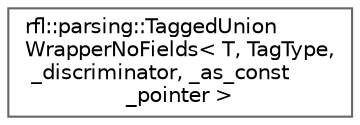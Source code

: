digraph "类继承关系图"
{
 // LATEX_PDF_SIZE
  bgcolor="transparent";
  edge [fontname=Helvetica,fontsize=10,labelfontname=Helvetica,labelfontsize=10];
  node [fontname=Helvetica,fontsize=10,shape=box,height=0.2,width=0.4];
  rankdir="LR";
  Node0 [id="Node000000",label="rfl::parsing::TaggedUnion\lWrapperNoFields\< T, TagType,\l _discriminator, _as_const\l_pointer \>",height=0.2,width=0.4,color="grey40", fillcolor="white", style="filled",URL="$structrfl_1_1parsing_1_1_tagged_union_wrapper_no_fields.html",tooltip=" "];
}
